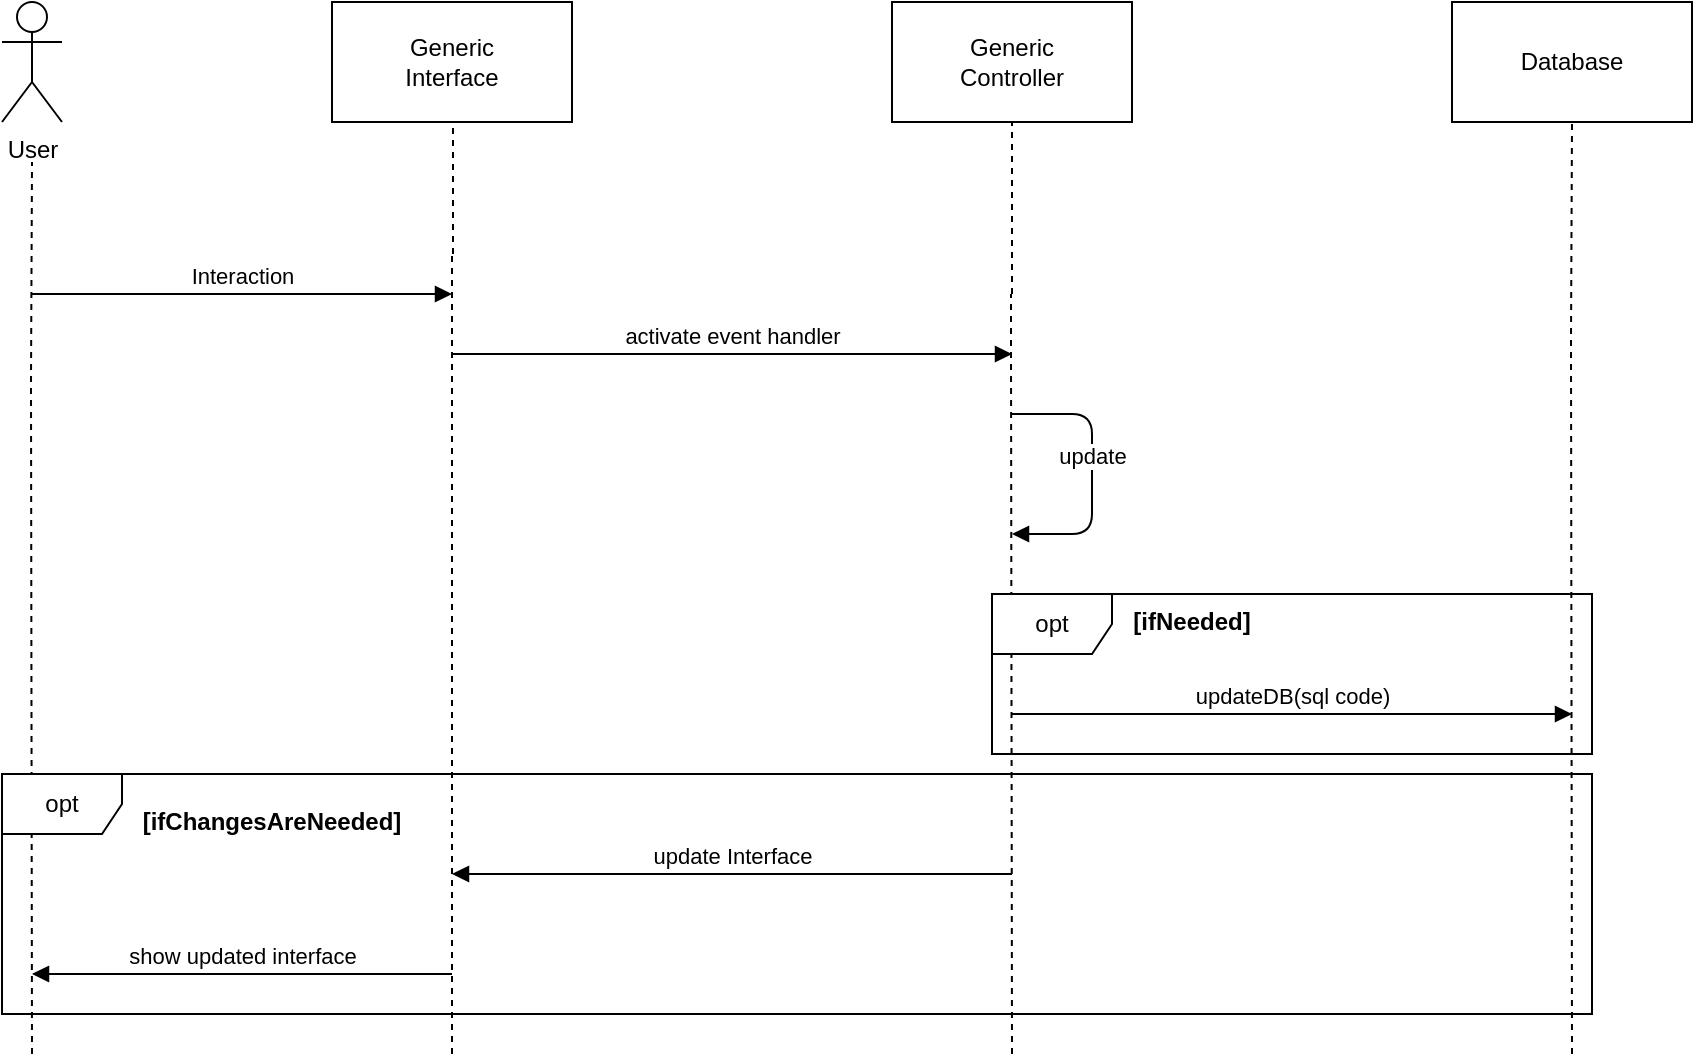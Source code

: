 <mxfile version="11.2.9" type="device" pages="1"><diagram name="Page-1" id="13e1069c-82ec-6db2-03f1-153e76fe0fe0"><mxGraphModel dx="1408" dy="714" grid="1" gridSize="10" guides="1" tooltips="1" connect="1" arrows="1" fold="1" page="1" pageScale="1" pageWidth="1100" pageHeight="850" background="#ffffff" math="0" shadow="0"><root><mxCell id="0"/><mxCell id="1" parent="0"/><mxCell id="cNCCyx6COSMg3yEvLiQZ-1" value="User" style="shape=umlActor;verticalLabelPosition=bottom;labelBackgroundColor=#ffffff;verticalAlign=top;html=1;outlineConnect=0;" vertex="1" parent="1"><mxGeometry x="155" y="64" width="30" height="60" as="geometry"/></mxCell><mxCell id="cNCCyx6COSMg3yEvLiQZ-2" value="" style="endArrow=none;dashed=1;html=1;" edge="1" parent="1"><mxGeometry width="50" height="50" relative="1" as="geometry"><mxPoint x="170" y="590" as="sourcePoint"/><mxPoint x="170" y="144" as="targetPoint"/><Array as="points"><mxPoint x="169.5" y="254"/></Array></mxGeometry></mxCell><mxCell id="cNCCyx6COSMg3yEvLiQZ-4" value="Generic&lt;br&gt;Interface" style="rounded=0;whiteSpace=wrap;html=1;" vertex="1" parent="1"><mxGeometry x="320" y="64" width="120" height="60" as="geometry"/></mxCell><mxCell id="cNCCyx6COSMg3yEvLiQZ-5" value="Generic&lt;br&gt;Controller" style="rounded=0;whiteSpace=wrap;html=1;" vertex="1" parent="1"><mxGeometry x="600" y="64" width="120" height="60" as="geometry"/></mxCell><mxCell id="cNCCyx6COSMg3yEvLiQZ-6" value="Database" style="rounded=0;whiteSpace=wrap;html=1;" vertex="1" parent="1"><mxGeometry x="880" y="64" width="120" height="60" as="geometry"/></mxCell><mxCell id="cNCCyx6COSMg3yEvLiQZ-7" value="" style="endArrow=none;dashed=1;html=1;" edge="1" parent="1"><mxGeometry width="50" height="50" relative="1" as="geometry"><mxPoint x="380.5" y="190" as="sourcePoint"/><mxPoint x="380.5" y="124" as="targetPoint"/><Array as="points"/></mxGeometry></mxCell><mxCell id="cNCCyx6COSMg3yEvLiQZ-8" value="" style="endArrow=none;dashed=1;html=1;" edge="1" parent="1"><mxGeometry width="50" height="50" relative="1" as="geometry"><mxPoint x="660" y="210" as="sourcePoint"/><mxPoint x="660" y="124" as="targetPoint"/><Array as="points"/></mxGeometry></mxCell><mxCell id="cNCCyx6COSMg3yEvLiQZ-9" value="" style="endArrow=none;dashed=1;html=1;" edge="1" parent="1"><mxGeometry width="50" height="50" relative="1" as="geometry"><mxPoint x="940" y="590" as="sourcePoint"/><mxPoint x="940" y="124" as="targetPoint"/><Array as="points"><mxPoint x="939.5" y="234"/></Array></mxGeometry></mxCell><mxCell id="cNCCyx6COSMg3yEvLiQZ-13" value="" style="endArrow=none;dashed=1;html=1;" edge="1" parent="1"><mxGeometry width="50" height="50" relative="1" as="geometry"><mxPoint x="660" y="590" as="sourcePoint"/><mxPoint x="659.5" y="210" as="targetPoint"/><Array as="points"><mxPoint x="659.5" y="234"/></Array></mxGeometry></mxCell><mxCell id="cNCCyx6COSMg3yEvLiQZ-11" value="" style="endArrow=none;dashed=1;html=1;" edge="1" parent="1"><mxGeometry width="50" height="50" relative="1" as="geometry"><mxPoint x="380" y="590" as="sourcePoint"/><mxPoint x="380" y="190" as="targetPoint"/><Array as="points"><mxPoint x="380" y="350"/><mxPoint x="380" y="234"/></Array></mxGeometry></mxCell><mxCell id="cNCCyx6COSMg3yEvLiQZ-15" value="Interaction" style="html=1;verticalAlign=bottom;endArrow=block;" edge="1" parent="1"><mxGeometry width="80" relative="1" as="geometry"><mxPoint x="170" y="210" as="sourcePoint"/><mxPoint x="380" y="210" as="targetPoint"/></mxGeometry></mxCell><mxCell id="cNCCyx6COSMg3yEvLiQZ-16" value="activate event handler" style="html=1;verticalAlign=bottom;endArrow=block;" edge="1" parent="1"><mxGeometry width="80" relative="1" as="geometry"><mxPoint x="380" y="240" as="sourcePoint"/><mxPoint x="660" y="240" as="targetPoint"/></mxGeometry></mxCell><mxCell id="cNCCyx6COSMg3yEvLiQZ-18" value="update" style="html=1;verticalAlign=bottom;endArrow=block;" edge="1" parent="1"><mxGeometry width="80" relative="1" as="geometry"><mxPoint x="660" y="270" as="sourcePoint"/><mxPoint x="660" y="330" as="targetPoint"/><Array as="points"><mxPoint x="700" y="270"/><mxPoint x="700" y="330"/></Array></mxGeometry></mxCell><mxCell id="cNCCyx6COSMg3yEvLiQZ-19" value="updateDB(sql code)" style="html=1;verticalAlign=bottom;endArrow=block;" edge="1" parent="1"><mxGeometry width="80" relative="1" as="geometry"><mxPoint x="660" y="420" as="sourcePoint"/><mxPoint x="940" y="420" as="targetPoint"/></mxGeometry></mxCell><mxCell id="cNCCyx6COSMg3yEvLiQZ-20" value="opt" style="shape=umlFrame;whiteSpace=wrap;html=1;" vertex="1" parent="1"><mxGeometry x="650" y="360" width="300" height="80" as="geometry"/></mxCell><mxCell id="cNCCyx6COSMg3yEvLiQZ-21" value="[ifNeeded]" style="text;align=center;fontStyle=1;verticalAlign=middle;spacingLeft=3;spacingRight=3;strokeColor=none;rotatable=0;points=[[0,0.5],[1,0.5]];portConstraint=eastwest;" vertex="1" parent="1"><mxGeometry x="710" y="360" width="80" height="26" as="geometry"/></mxCell><mxCell id="cNCCyx6COSMg3yEvLiQZ-23" value="update Interface" style="html=1;verticalAlign=bottom;endArrow=block;" edge="1" parent="1"><mxGeometry width="80" relative="1" as="geometry"><mxPoint x="660" y="500" as="sourcePoint"/><mxPoint x="380" y="500" as="targetPoint"/></mxGeometry></mxCell><mxCell id="cNCCyx6COSMg3yEvLiQZ-24" value="show updated interface" style="html=1;verticalAlign=bottom;endArrow=block;" edge="1" parent="1"><mxGeometry width="80" relative="1" as="geometry"><mxPoint x="380" y="550" as="sourcePoint"/><mxPoint x="170" y="550" as="targetPoint"/></mxGeometry></mxCell><mxCell id="cNCCyx6COSMg3yEvLiQZ-25" value="opt" style="shape=umlFrame;whiteSpace=wrap;html=1;" vertex="1" parent="1"><mxGeometry x="155" y="450" width="795" height="120" as="geometry"/></mxCell><mxCell id="cNCCyx6COSMg3yEvLiQZ-26" value="[ifChangesAreNeeded]" style="text;align=center;fontStyle=1;verticalAlign=middle;spacingLeft=3;spacingRight=3;strokeColor=none;rotatable=0;points=[[0,0.5],[1,0.5]];portConstraint=eastwest;" vertex="1" parent="1"><mxGeometry x="250" y="460" width="80" height="26" as="geometry"/></mxCell></root></mxGraphModel></diagram></mxfile>